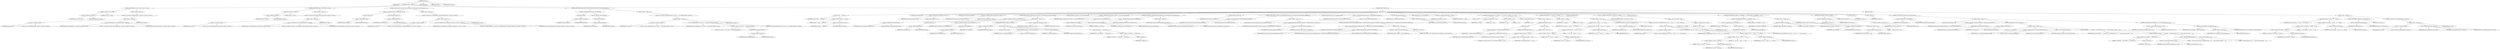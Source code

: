 digraph "execute" {  
"45" [label = <(METHOD,execute)<SUB>82</SUB>> ]
"4" [label = <(PARAM,this)<SUB>82</SUB>> ]
"46" [label = <(BLOCK,&lt;empty&gt;,&lt;empty&gt;)<SUB>82</SUB>> ]
"47" [label = <(CONTROL_STRUCTURE,if (source == null),if (source == null))<SUB>83</SUB>> ]
"48" [label = <(&lt;operator&gt;.equals,source == null)<SUB>83</SUB>> ]
"49" [label = <(&lt;operator&gt;.fieldAccess,this.source)<SUB>83</SUB>> ]
"50" [label = <(IDENTIFIER,this,source == null)<SUB>83</SUB>> ]
"51" [label = <(FIELD_IDENTIFIER,source,source)<SUB>83</SUB>> ]
"52" [label = <(LITERAL,null,source == null)<SUB>83</SUB>> ]
"53" [label = <(BLOCK,&lt;empty&gt;,&lt;empty&gt;)<SUB>83</SUB>> ]
"54" [label = <(&lt;operator&gt;.throw,throw new BuildException(&quot;src attribute is required&quot;, location);)<SUB>84</SUB>> ]
"55" [label = <(BLOCK,&lt;empty&gt;,&lt;empty&gt;)<SUB>84</SUB>> ]
"56" [label = <(&lt;operator&gt;.assignment,&lt;empty&gt;)> ]
"57" [label = <(IDENTIFIER,$obj0,&lt;empty&gt;)> ]
"58" [label = <(&lt;operator&gt;.alloc,new BuildException(&quot;src attribute is required&quot;, location))<SUB>84</SUB>> ]
"59" [label = <(&lt;init&gt;,new BuildException(&quot;src attribute is required&quot;, location))<SUB>84</SUB>> ]
"60" [label = <(IDENTIFIER,$obj0,new BuildException(&quot;src attribute is required&quot;, location))> ]
"61" [label = <(LITERAL,&quot;src attribute is required&quot;,new BuildException(&quot;src attribute is required&quot;, location))<SUB>84</SUB>> ]
"62" [label = <(IDENTIFIER,location,new BuildException(&quot;src attribute is required&quot;, location))<SUB>84</SUB>> ]
"63" [label = <(IDENTIFIER,$obj0,&lt;empty&gt;)> ]
"64" [label = <(CONTROL_STRUCTURE,if (dest == null),if (dest == null))<SUB>87</SUB>> ]
"65" [label = <(&lt;operator&gt;.equals,dest == null)<SUB>87</SUB>> ]
"66" [label = <(&lt;operator&gt;.fieldAccess,this.dest)<SUB>87</SUB>> ]
"67" [label = <(IDENTIFIER,this,dest == null)<SUB>87</SUB>> ]
"68" [label = <(FIELD_IDENTIFIER,dest,dest)<SUB>87</SUB>> ]
"69" [label = <(LITERAL,null,dest == null)<SUB>87</SUB>> ]
"70" [label = <(BLOCK,&lt;empty&gt;,&lt;empty&gt;)<SUB>87</SUB>> ]
"71" [label = <(&lt;operator&gt;.throw,throw new BuildException(&quot;dest attribute is required&quot;, location);)<SUB>88</SUB>> ]
"72" [label = <(BLOCK,&lt;empty&gt;,&lt;empty&gt;)<SUB>88</SUB>> ]
"73" [label = <(&lt;operator&gt;.assignment,&lt;empty&gt;)> ]
"74" [label = <(IDENTIFIER,$obj1,&lt;empty&gt;)> ]
"75" [label = <(&lt;operator&gt;.alloc,new BuildException(&quot;dest attribute is required&quot;, location))<SUB>88</SUB>> ]
"76" [label = <(&lt;init&gt;,new BuildException(&quot;dest attribute is required&quot;, location))<SUB>88</SUB>> ]
"77" [label = <(IDENTIFIER,$obj1,new BuildException(&quot;dest attribute is required&quot;, location))> ]
"78" [label = <(LITERAL,&quot;dest attribute is required&quot;,new BuildException(&quot;dest attribute is required&quot;, location))<SUB>88</SUB>> ]
"79" [label = <(IDENTIFIER,location,new BuildException(&quot;dest attribute is required&quot;, location))<SUB>88</SUB>> ]
"80" [label = <(IDENTIFIER,$obj1,&lt;empty&gt;)> ]
"81" [label = <(CONTROL_STRUCTURE,if (dest.exists() &amp;&amp; dest.isDirectory()),if (dest.exists() &amp;&amp; dest.isDirectory()))<SUB>91</SUB>> ]
"82" [label = <(&lt;operator&gt;.logicalAnd,dest.exists() &amp;&amp; dest.isDirectory())<SUB>91</SUB>> ]
"83" [label = <(exists,dest.exists())<SUB>91</SUB>> ]
"84" [label = <(&lt;operator&gt;.fieldAccess,this.dest)<SUB>91</SUB>> ]
"85" [label = <(IDENTIFIER,this,dest.exists())<SUB>91</SUB>> ]
"86" [label = <(FIELD_IDENTIFIER,dest,dest)<SUB>91</SUB>> ]
"87" [label = <(isDirectory,dest.isDirectory())<SUB>91</SUB>> ]
"88" [label = <(&lt;operator&gt;.fieldAccess,this.dest)<SUB>91</SUB>> ]
"89" [label = <(IDENTIFIER,this,dest.isDirectory())<SUB>91</SUB>> ]
"90" [label = <(FIELD_IDENTIFIER,dest,dest)<SUB>91</SUB>> ]
"91" [label = <(BLOCK,&lt;empty&gt;,&lt;empty&gt;)<SUB>91</SUB>> ]
"92" [label = <(&lt;operator&gt;.throw,throw new BuildException(&quot;The specified destination is a directory&quot;, location);)<SUB>92</SUB>> ]
"93" [label = <(BLOCK,&lt;empty&gt;,&lt;empty&gt;)<SUB>92</SUB>> ]
"94" [label = <(&lt;operator&gt;.assignment,&lt;empty&gt;)> ]
"95" [label = <(IDENTIFIER,$obj2,&lt;empty&gt;)> ]
"96" [label = <(&lt;operator&gt;.alloc,new BuildException(&quot;The specified destination is a directory&quot;, location))<SUB>92</SUB>> ]
"97" [label = <(&lt;init&gt;,new BuildException(&quot;The specified destination is a directory&quot;, location))<SUB>92</SUB>> ]
"98" [label = <(IDENTIFIER,$obj2,new BuildException(&quot;The specified destination is a directory&quot;, location))> ]
"99" [label = <(LITERAL,&quot;The specified destination is a directory&quot;,new BuildException(&quot;The specified destination is a directory&quot;, location))<SUB>92</SUB>> ]
"100" [label = <(IDENTIFIER,location,new BuildException(&quot;The specified destination is a directory&quot;, location))<SUB>93</SUB>> ]
"101" [label = <(IDENTIFIER,$obj2,&lt;empty&gt;)> ]
"102" [label = <(CONTROL_STRUCTURE,if (dest.exists() &amp;&amp; !dest.canWrite()),if (dest.exists() &amp;&amp; !dest.canWrite()))<SUB>96</SUB>> ]
"103" [label = <(&lt;operator&gt;.logicalAnd,dest.exists() &amp;&amp; !dest.canWrite())<SUB>96</SUB>> ]
"104" [label = <(exists,dest.exists())<SUB>96</SUB>> ]
"105" [label = <(&lt;operator&gt;.fieldAccess,this.dest)<SUB>96</SUB>> ]
"106" [label = <(IDENTIFIER,this,dest.exists())<SUB>96</SUB>> ]
"107" [label = <(FIELD_IDENTIFIER,dest,dest)<SUB>96</SUB>> ]
"108" [label = <(&lt;operator&gt;.logicalNot,!dest.canWrite())<SUB>96</SUB>> ]
"109" [label = <(canWrite,dest.canWrite())<SUB>96</SUB>> ]
"110" [label = <(&lt;operator&gt;.fieldAccess,this.dest)<SUB>96</SUB>> ]
"111" [label = <(IDENTIFIER,this,dest.canWrite())<SUB>96</SUB>> ]
"112" [label = <(FIELD_IDENTIFIER,dest,dest)<SUB>96</SUB>> ]
"113" [label = <(BLOCK,&lt;empty&gt;,&lt;empty&gt;)<SUB>96</SUB>> ]
"114" [label = <(&lt;operator&gt;.throw,throw new BuildException(&quot;Can't write to &quot; + dest.getAbsolutePath(), location);)<SUB>97</SUB>> ]
"115" [label = <(BLOCK,&lt;empty&gt;,&lt;empty&gt;)<SUB>97</SUB>> ]
"116" [label = <(&lt;operator&gt;.assignment,&lt;empty&gt;)> ]
"117" [label = <(IDENTIFIER,$obj3,&lt;empty&gt;)> ]
"118" [label = <(&lt;operator&gt;.alloc,new BuildException(&quot;Can't write to &quot; + dest.getAbsolutePath(), location))<SUB>97</SUB>> ]
"119" [label = <(&lt;init&gt;,new BuildException(&quot;Can't write to &quot; + dest.getAbsolutePath(), location))<SUB>97</SUB>> ]
"120" [label = <(IDENTIFIER,$obj3,new BuildException(&quot;Can't write to &quot; + dest.getAbsolutePath(), location))> ]
"121" [label = <(&lt;operator&gt;.addition,&quot;Can't write to &quot; + dest.getAbsolutePath())<SUB>97</SUB>> ]
"122" [label = <(LITERAL,&quot;Can't write to &quot;,&quot;Can't write to &quot; + dest.getAbsolutePath())<SUB>97</SUB>> ]
"123" [label = <(getAbsolutePath,dest.getAbsolutePath())<SUB>97</SUB>> ]
"124" [label = <(&lt;operator&gt;.fieldAccess,this.dest)<SUB>97</SUB>> ]
"125" [label = <(IDENTIFIER,this,dest.getAbsolutePath())<SUB>97</SUB>> ]
"126" [label = <(FIELD_IDENTIFIER,dest,dest)<SUB>97</SUB>> ]
"127" [label = <(IDENTIFIER,location,new BuildException(&quot;Can't write to &quot; + dest.getAbsolutePath(), location))<SUB>98</SUB>> ]
"128" [label = <(IDENTIFIER,$obj3,&lt;empty&gt;)> ]
"129" [label = <(CONTROL_STRUCTURE,try,try)<SUB>101</SUB>> ]
"130" [label = <(BLOCK,try,try)<SUB>101</SUB>> ]
"131" [label = <(log,log(&quot;Getting: &quot; + source))<SUB>103</SUB>> ]
"3" [label = <(IDENTIFIER,this,log(&quot;Getting: &quot; + source))<SUB>103</SUB>> ]
"132" [label = <(&lt;operator&gt;.addition,&quot;Getting: &quot; + source)<SUB>103</SUB>> ]
"133" [label = <(LITERAL,&quot;Getting: &quot;,&quot;Getting: &quot; + source)<SUB>103</SUB>> ]
"134" [label = <(&lt;operator&gt;.fieldAccess,this.source)<SUB>103</SUB>> ]
"135" [label = <(IDENTIFIER,this,&quot;Getting: &quot; + source)<SUB>103</SUB>> ]
"136" [label = <(FIELD_IDENTIFIER,source,source)<SUB>103</SUB>> ]
"137" [label = <(LOCAL,long timestamp: long)> ]
"138" [label = <(&lt;operator&gt;.assignment,long timestamp = 0)<SUB>106</SUB>> ]
"139" [label = <(IDENTIFIER,timestamp,long timestamp = 0)<SUB>106</SUB>> ]
"140" [label = <(LITERAL,0,long timestamp = 0)<SUB>106</SUB>> ]
"141" [label = <(LOCAL,boolean hasTimestamp: boolean)> ]
"142" [label = <(&lt;operator&gt;.assignment,boolean hasTimestamp = false)<SUB>108</SUB>> ]
"143" [label = <(IDENTIFIER,hasTimestamp,boolean hasTimestamp = false)<SUB>108</SUB>> ]
"144" [label = <(LITERAL,false,boolean hasTimestamp = false)<SUB>108</SUB>> ]
"145" [label = <(CONTROL_STRUCTURE,if (useTimestamp &amp;&amp; dest.exists()),if (useTimestamp &amp;&amp; dest.exists()))<SUB>109</SUB>> ]
"146" [label = <(&lt;operator&gt;.logicalAnd,useTimestamp &amp;&amp; dest.exists())<SUB>109</SUB>> ]
"147" [label = <(&lt;operator&gt;.fieldAccess,this.useTimestamp)<SUB>109</SUB>> ]
"148" [label = <(IDENTIFIER,this,useTimestamp &amp;&amp; dest.exists())<SUB>109</SUB>> ]
"149" [label = <(FIELD_IDENTIFIER,useTimestamp,useTimestamp)<SUB>109</SUB>> ]
"150" [label = <(exists,dest.exists())<SUB>109</SUB>> ]
"151" [label = <(&lt;operator&gt;.fieldAccess,this.dest)<SUB>109</SUB>> ]
"152" [label = <(IDENTIFIER,this,dest.exists())<SUB>109</SUB>> ]
"153" [label = <(FIELD_IDENTIFIER,dest,dest)<SUB>109</SUB>> ]
"154" [label = <(BLOCK,&lt;empty&gt;,&lt;empty&gt;)<SUB>109</SUB>> ]
"155" [label = <(&lt;operator&gt;.assignment,timestamp = dest.lastModified())<SUB>110</SUB>> ]
"156" [label = <(IDENTIFIER,timestamp,timestamp = dest.lastModified())<SUB>110</SUB>> ]
"157" [label = <(lastModified,dest.lastModified())<SUB>110</SUB>> ]
"158" [label = <(&lt;operator&gt;.fieldAccess,this.dest)<SUB>110</SUB>> ]
"159" [label = <(IDENTIFIER,this,dest.lastModified())<SUB>110</SUB>> ]
"160" [label = <(FIELD_IDENTIFIER,dest,dest)<SUB>110</SUB>> ]
"161" [label = <(CONTROL_STRUCTURE,if (verbose),if (verbose))<SUB>111</SUB>> ]
"162" [label = <(&lt;operator&gt;.fieldAccess,this.verbose)<SUB>111</SUB>> ]
"163" [label = <(IDENTIFIER,this,if (verbose))<SUB>111</SUB>> ]
"164" [label = <(FIELD_IDENTIFIER,verbose,verbose)<SUB>111</SUB>> ]
"165" [label = <(BLOCK,&lt;empty&gt;,&lt;empty&gt;)<SUB>111</SUB>> ]
"6" [label = <(LOCAL,Date t: java.util.Date)> ]
"166" [label = <(&lt;operator&gt;.assignment,Date t = new Date(timestamp))<SUB>112</SUB>> ]
"167" [label = <(IDENTIFIER,t,Date t = new Date(timestamp))<SUB>112</SUB>> ]
"168" [label = <(&lt;operator&gt;.alloc,new Date(timestamp))<SUB>112</SUB>> ]
"169" [label = <(&lt;init&gt;,new Date(timestamp))<SUB>112</SUB>> ]
"5" [label = <(IDENTIFIER,t,new Date(timestamp))<SUB>112</SUB>> ]
"170" [label = <(IDENTIFIER,timestamp,new Date(timestamp))<SUB>112</SUB>> ]
"171" [label = <(log,log(&quot;local file date : &quot; + t.toString()))<SUB>113</SUB>> ]
"7" [label = <(IDENTIFIER,this,log(&quot;local file date : &quot; + t.toString()))<SUB>113</SUB>> ]
"172" [label = <(&lt;operator&gt;.addition,&quot;local file date : &quot; + t.toString())<SUB>113</SUB>> ]
"173" [label = <(LITERAL,&quot;local file date : &quot;,&quot;local file date : &quot; + t.toString())<SUB>113</SUB>> ]
"174" [label = <(toString,t.toString())<SUB>113</SUB>> ]
"175" [label = <(IDENTIFIER,t,t.toString())<SUB>113</SUB>> ]
"176" [label = <(&lt;operator&gt;.assignment,hasTimestamp = true)<SUB>116</SUB>> ]
"177" [label = <(IDENTIFIER,hasTimestamp,hasTimestamp = true)<SUB>116</SUB>> ]
"178" [label = <(LITERAL,true,hasTimestamp = true)<SUB>116</SUB>> ]
"179" [label = <(LOCAL,URLConnection connection: java.net.URLConnection)> ]
"180" [label = <(&lt;operator&gt;.assignment,URLConnection connection = source.openConnection())<SUB>120</SUB>> ]
"181" [label = <(IDENTIFIER,connection,URLConnection connection = source.openConnection())<SUB>120</SUB>> ]
"182" [label = <(openConnection,source.openConnection())<SUB>120</SUB>> ]
"183" [label = <(&lt;operator&gt;.fieldAccess,this.source)<SUB>120</SUB>> ]
"184" [label = <(IDENTIFIER,this,source.openConnection())<SUB>120</SUB>> ]
"185" [label = <(FIELD_IDENTIFIER,source,source)<SUB>120</SUB>> ]
"186" [label = <(CONTROL_STRUCTURE,if (useTimestamp &amp;&amp; hasTimestamp),if (useTimestamp &amp;&amp; hasTimestamp))<SUB>123</SUB>> ]
"187" [label = <(&lt;operator&gt;.logicalAnd,useTimestamp &amp;&amp; hasTimestamp)<SUB>123</SUB>> ]
"188" [label = <(&lt;operator&gt;.fieldAccess,this.useTimestamp)<SUB>123</SUB>> ]
"189" [label = <(IDENTIFIER,this,useTimestamp &amp;&amp; hasTimestamp)<SUB>123</SUB>> ]
"190" [label = <(FIELD_IDENTIFIER,useTimestamp,useTimestamp)<SUB>123</SUB>> ]
"191" [label = <(IDENTIFIER,hasTimestamp,useTimestamp &amp;&amp; hasTimestamp)<SUB>123</SUB>> ]
"192" [label = <(BLOCK,&lt;empty&gt;,&lt;empty&gt;)<SUB>123</SUB>> ]
"193" [label = <(setIfModifiedSince,connection.setIfModifiedSince(timestamp))<SUB>124</SUB>> ]
"194" [label = <(IDENTIFIER,connection,connection.setIfModifiedSince(timestamp))<SUB>124</SUB>> ]
"195" [label = <(IDENTIFIER,timestamp,connection.setIfModifiedSince(timestamp))<SUB>124</SUB>> ]
"196" [label = <(connect,connection.connect())<SUB>128</SUB>> ]
"197" [label = <(IDENTIFIER,connection,connection.connect())<SUB>128</SUB>> ]
"198" [label = <(CONTROL_STRUCTURE,if (connection instanceof HttpURLConnection),if (connection instanceof HttpURLConnection))<SUB>130</SUB>> ]
"199" [label = <(&lt;operator&gt;.instanceOf,connection instanceof HttpURLConnection)<SUB>130</SUB>> ]
"200" [label = <(IDENTIFIER,connection,connection instanceof HttpURLConnection)<SUB>130</SUB>> ]
"201" [label = <(TYPE_REF,HttpURLConnection,HttpURLConnection)<SUB>130</SUB>> ]
"202" [label = <(BLOCK,&lt;empty&gt;,&lt;empty&gt;)<SUB>130</SUB>> ]
"203" [label = <(LOCAL,HttpURLConnection httpConnection: java.net.HttpURLConnection)> ]
"204" [label = <(&lt;operator&gt;.assignment,HttpURLConnection httpConnection = (HttpURLConnection) connection)<SUB>131</SUB>> ]
"205" [label = <(IDENTIFIER,httpConnection,HttpURLConnection httpConnection = (HttpURLConnection) connection)<SUB>131</SUB>> ]
"206" [label = <(&lt;operator&gt;.cast,(HttpURLConnection) connection)<SUB>131</SUB>> ]
"207" [label = <(TYPE_REF,HttpURLConnection,HttpURLConnection)<SUB>131</SUB>> ]
"208" [label = <(IDENTIFIER,connection,(HttpURLConnection) connection)<SUB>131</SUB>> ]
"209" [label = <(CONTROL_STRUCTURE,if (httpConnection.getResponseCode() == HttpURLConnection.HTTP_NOT_MODIFIED),if (httpConnection.getResponseCode() == HttpURLConnection.HTTP_NOT_MODIFIED))<SUB>132</SUB>> ]
"210" [label = <(&lt;operator&gt;.equals,httpConnection.getResponseCode() == HttpURLConnection.HTTP_NOT_MODIFIED)<SUB>132</SUB>> ]
"211" [label = <(getResponseCode,httpConnection.getResponseCode())<SUB>132</SUB>> ]
"212" [label = <(IDENTIFIER,httpConnection,httpConnection.getResponseCode())<SUB>132</SUB>> ]
"213" [label = <(&lt;operator&gt;.fieldAccess,HttpURLConnection.HTTP_NOT_MODIFIED)<SUB>132</SUB>> ]
"214" [label = <(IDENTIFIER,HttpURLConnection,httpConnection.getResponseCode() == HttpURLConnection.HTTP_NOT_MODIFIED)<SUB>132</SUB>> ]
"215" [label = <(FIELD_IDENTIFIER,HTTP_NOT_MODIFIED,HTTP_NOT_MODIFIED)<SUB>132</SUB>> ]
"216" [label = <(BLOCK,&lt;empty&gt;,&lt;empty&gt;)<SUB>132</SUB>> ]
"217" [label = <(log,log(&quot;Not modified - so not downloaded&quot;))<SUB>136</SUB>> ]
"8" [label = <(IDENTIFIER,this,log(&quot;Not modified - so not downloaded&quot;))<SUB>136</SUB>> ]
"218" [label = <(LITERAL,&quot;Not modified - so not downloaded&quot;,log(&quot;Not modified - so not downloaded&quot;))<SUB>136</SUB>> ]
"219" [label = <(RETURN,return;,return;)<SUB>137</SUB>> ]
"10" [label = <(LOCAL,FileOutputStream fos: java.io.FileOutputStream)> ]
"220" [label = <(&lt;operator&gt;.assignment,FileOutputStream fos = new FileOutputStream(dest))<SUB>145</SUB>> ]
"221" [label = <(IDENTIFIER,fos,FileOutputStream fos = new FileOutputStream(dest))<SUB>145</SUB>> ]
"222" [label = <(&lt;operator&gt;.alloc,new FileOutputStream(dest))<SUB>145</SUB>> ]
"223" [label = <(&lt;init&gt;,new FileOutputStream(dest))<SUB>145</SUB>> ]
"9" [label = <(IDENTIFIER,fos,new FileOutputStream(dest))<SUB>145</SUB>> ]
"224" [label = <(&lt;operator&gt;.fieldAccess,this.dest)<SUB>145</SUB>> ]
"225" [label = <(IDENTIFIER,this,new FileOutputStream(dest))<SUB>145</SUB>> ]
"226" [label = <(FIELD_IDENTIFIER,dest,dest)<SUB>145</SUB>> ]
"227" [label = <(LOCAL,InputStream is: java.io.InputStream)> ]
"228" [label = <(&lt;operator&gt;.assignment,InputStream is = null)<SUB>147</SUB>> ]
"229" [label = <(IDENTIFIER,is,InputStream is = null)<SUB>147</SUB>> ]
"230" [label = <(LITERAL,null,InputStream is = null)<SUB>147</SUB>> ]
"231" [label = <(CONTROL_STRUCTURE,for (int i = 0; Some(i &lt; 3); i++),for (int i = 0; Some(i &lt; 3); i++))<SUB>148</SUB>> ]
"232" [label = <(LOCAL,int i: int)> ]
"233" [label = <(&lt;operator&gt;.assignment,int i = 0)<SUB>148</SUB>> ]
"234" [label = <(IDENTIFIER,i,int i = 0)<SUB>148</SUB>> ]
"235" [label = <(LITERAL,0,int i = 0)<SUB>148</SUB>> ]
"236" [label = <(&lt;operator&gt;.lessThan,i &lt; 3)<SUB>148</SUB>> ]
"237" [label = <(IDENTIFIER,i,i &lt; 3)<SUB>148</SUB>> ]
"238" [label = <(LITERAL,3,i &lt; 3)<SUB>148</SUB>> ]
"239" [label = <(&lt;operator&gt;.postIncrement,i++)<SUB>148</SUB>> ]
"240" [label = <(IDENTIFIER,i,i++)<SUB>148</SUB>> ]
"241" [label = <(BLOCK,&lt;empty&gt;,&lt;empty&gt;)<SUB>148</SUB>> ]
"242" [label = <(CONTROL_STRUCTURE,try,try)<SUB>149</SUB>> ]
"243" [label = <(BLOCK,try,try)<SUB>149</SUB>> ]
"244" [label = <(&lt;operator&gt;.assignment,is = connection.getInputStream())<SUB>150</SUB>> ]
"245" [label = <(IDENTIFIER,is,is = connection.getInputStream())<SUB>150</SUB>> ]
"246" [label = <(getInputStream,connection.getInputStream())<SUB>150</SUB>> ]
"247" [label = <(IDENTIFIER,connection,connection.getInputStream())<SUB>150</SUB>> ]
"248" [label = <(CONTROL_STRUCTURE,break;,break;)<SUB>151</SUB>> ]
"249" [label = <(BLOCK,catch,catch)> ]
"250" [label = <(BLOCK,&lt;empty&gt;,&lt;empty&gt;)<SUB>152</SUB>> ]
"251" [label = <(log,log(&quot;Error opening connection &quot; + ex))<SUB>153</SUB>> ]
"11" [label = <(IDENTIFIER,this,log(&quot;Error opening connection &quot; + ex))<SUB>153</SUB>> ]
"252" [label = <(&lt;operator&gt;.addition,&quot;Error opening connection &quot; + ex)<SUB>153</SUB>> ]
"253" [label = <(LITERAL,&quot;Error opening connection &quot;,&quot;Error opening connection &quot; + ex)<SUB>153</SUB>> ]
"254" [label = <(IDENTIFIER,ex,&quot;Error opening connection &quot; + ex)<SUB>153</SUB>> ]
"255" [label = <(CONTROL_STRUCTURE,if (is == null),if (is == null))<SUB>156</SUB>> ]
"256" [label = <(&lt;operator&gt;.equals,is == null)<SUB>156</SUB>> ]
"257" [label = <(IDENTIFIER,is,is == null)<SUB>156</SUB>> ]
"258" [label = <(LITERAL,null,is == null)<SUB>156</SUB>> ]
"259" [label = <(BLOCK,&lt;empty&gt;,&lt;empty&gt;)<SUB>156</SUB>> ]
"260" [label = <(log,log(&quot;Can't get &quot; + source + &quot; to &quot; + dest))<SUB>157</SUB>> ]
"12" [label = <(IDENTIFIER,this,log(&quot;Can't get &quot; + source + &quot; to &quot; + dest))<SUB>157</SUB>> ]
"261" [label = <(&lt;operator&gt;.addition,&quot;Can't get &quot; + source + &quot; to &quot; + dest)<SUB>157</SUB>> ]
"262" [label = <(&lt;operator&gt;.addition,&quot;Can't get &quot; + source + &quot; to &quot;)<SUB>157</SUB>> ]
"263" [label = <(&lt;operator&gt;.addition,&quot;Can't get &quot; + source)<SUB>157</SUB>> ]
"264" [label = <(LITERAL,&quot;Can't get &quot;,&quot;Can't get &quot; + source)<SUB>157</SUB>> ]
"265" [label = <(&lt;operator&gt;.fieldAccess,this.source)<SUB>157</SUB>> ]
"266" [label = <(IDENTIFIER,this,&quot;Can't get &quot; + source)<SUB>157</SUB>> ]
"267" [label = <(FIELD_IDENTIFIER,source,source)<SUB>157</SUB>> ]
"268" [label = <(LITERAL,&quot; to &quot;,&quot;Can't get &quot; + source + &quot; to &quot;)<SUB>157</SUB>> ]
"269" [label = <(&lt;operator&gt;.fieldAccess,this.dest)<SUB>157</SUB>> ]
"270" [label = <(IDENTIFIER,this,&quot;Can't get &quot; + source + &quot; to &quot; + dest)<SUB>157</SUB>> ]
"271" [label = <(FIELD_IDENTIFIER,dest,dest)<SUB>157</SUB>> ]
"272" [label = <(CONTROL_STRUCTURE,if (ignoreErrors),if (ignoreErrors))<SUB>158</SUB>> ]
"273" [label = <(&lt;operator&gt;.fieldAccess,this.ignoreErrors)<SUB>158</SUB>> ]
"274" [label = <(IDENTIFIER,this,if (ignoreErrors))<SUB>158</SUB>> ]
"275" [label = <(FIELD_IDENTIFIER,ignoreErrors,ignoreErrors)<SUB>158</SUB>> ]
"276" [label = <(RETURN,return;,return;)<SUB>159</SUB>> ]
"277" [label = <(&lt;operator&gt;.throw,throw new BuildException(&quot;Can't get &quot; + source + &quot; to &quot; + dest, location);)<SUB>160</SUB>> ]
"278" [label = <(BLOCK,&lt;empty&gt;,&lt;empty&gt;)<SUB>160</SUB>> ]
"279" [label = <(&lt;operator&gt;.assignment,&lt;empty&gt;)> ]
"280" [label = <(IDENTIFIER,$obj6,&lt;empty&gt;)> ]
"281" [label = <(&lt;operator&gt;.alloc,new BuildException(&quot;Can't get &quot; + source + &quot; to &quot; + dest, location))<SUB>160</SUB>> ]
"282" [label = <(&lt;init&gt;,new BuildException(&quot;Can't get &quot; + source + &quot; to &quot; + dest, location))<SUB>160</SUB>> ]
"283" [label = <(IDENTIFIER,$obj6,new BuildException(&quot;Can't get &quot; + source + &quot; to &quot; + dest, location))> ]
"284" [label = <(&lt;operator&gt;.addition,&quot;Can't get &quot; + source + &quot; to &quot; + dest)<SUB>160</SUB>> ]
"285" [label = <(&lt;operator&gt;.addition,&quot;Can't get &quot; + source + &quot; to &quot;)<SUB>160</SUB>> ]
"286" [label = <(&lt;operator&gt;.addition,&quot;Can't get &quot; + source)<SUB>160</SUB>> ]
"287" [label = <(LITERAL,&quot;Can't get &quot;,&quot;Can't get &quot; + source)<SUB>160</SUB>> ]
"288" [label = <(&lt;operator&gt;.fieldAccess,this.source)<SUB>160</SUB>> ]
"289" [label = <(IDENTIFIER,this,&quot;Can't get &quot; + source)<SUB>160</SUB>> ]
"290" [label = <(FIELD_IDENTIFIER,source,source)<SUB>160</SUB>> ]
"291" [label = <(LITERAL,&quot; to &quot;,&quot;Can't get &quot; + source + &quot; to &quot;)<SUB>160</SUB>> ]
"292" [label = <(&lt;operator&gt;.fieldAccess,this.dest)<SUB>160</SUB>> ]
"293" [label = <(IDENTIFIER,this,&quot;Can't get &quot; + source + &quot; to &quot; + dest)<SUB>160</SUB>> ]
"294" [label = <(FIELD_IDENTIFIER,dest,dest)<SUB>160</SUB>> ]
"295" [label = <(IDENTIFIER,location,new BuildException(&quot;Can't get &quot; + source + &quot; to &quot; + dest, location))<SUB>161</SUB>> ]
"296" [label = <(IDENTIFIER,$obj6,&lt;empty&gt;)> ]
"297" [label = <(LOCAL,byte[] buffer: byte[])> ]
"298" [label = <(&lt;operator&gt;.assignment,byte[] buffer = new byte[100 * 1024])<SUB>164</SUB>> ]
"299" [label = <(IDENTIFIER,buffer,byte[] buffer = new byte[100 * 1024])<SUB>164</SUB>> ]
"300" [label = <(&lt;operator&gt;.alloc,new byte[100 * 1024])> ]
"301" [label = <(&lt;operator&gt;.multiplication,100 * 1024)<SUB>164</SUB>> ]
"302" [label = <(LITERAL,100,100 * 1024)<SUB>164</SUB>> ]
"303" [label = <(LITERAL,1024,100 * 1024)<SUB>164</SUB>> ]
"304" [label = <(LOCAL,int length: int)> ]
"305" [label = <(CONTROL_STRUCTURE,while ((length = is.read(buffer)) &gt;= 0),while ((length = is.read(buffer)) &gt;= 0))<SUB>167</SUB>> ]
"306" [label = <(&lt;operator&gt;.greaterEqualsThan,(length = is.read(buffer)) &gt;= 0)<SUB>167</SUB>> ]
"307" [label = <(&lt;operator&gt;.assignment,length = is.read(buffer))<SUB>167</SUB>> ]
"308" [label = <(IDENTIFIER,length,length = is.read(buffer))<SUB>167</SUB>> ]
"309" [label = <(read,is.read(buffer))<SUB>167</SUB>> ]
"310" [label = <(IDENTIFIER,is,is.read(buffer))<SUB>167</SUB>> ]
"311" [label = <(IDENTIFIER,buffer,is.read(buffer))<SUB>167</SUB>> ]
"312" [label = <(LITERAL,0,(length = is.read(buffer)) &gt;= 0)<SUB>167</SUB>> ]
"313" [label = <(BLOCK,&lt;empty&gt;,&lt;empty&gt;)<SUB>167</SUB>> ]
"314" [label = <(write,fos.write(buffer, 0, length))<SUB>168</SUB>> ]
"315" [label = <(IDENTIFIER,fos,fos.write(buffer, 0, length))<SUB>168</SUB>> ]
"316" [label = <(IDENTIFIER,buffer,fos.write(buffer, 0, length))<SUB>168</SUB>> ]
"317" [label = <(LITERAL,0,fos.write(buffer, 0, length))<SUB>168</SUB>> ]
"318" [label = <(IDENTIFIER,length,fos.write(buffer, 0, length))<SUB>168</SUB>> ]
"319" [label = <(CONTROL_STRUCTURE,if (verbose),if (verbose))<SUB>169</SUB>> ]
"320" [label = <(&lt;operator&gt;.fieldAccess,this.verbose)<SUB>169</SUB>> ]
"321" [label = <(IDENTIFIER,this,if (verbose))<SUB>169</SUB>> ]
"322" [label = <(FIELD_IDENTIFIER,verbose,verbose)<SUB>169</SUB>> ]
"323" [label = <(print,System.out.print(&quot;.&quot;))<SUB>169</SUB>> ]
"324" [label = <(&lt;operator&gt;.fieldAccess,System.out)<SUB>169</SUB>> ]
"325" [label = <(IDENTIFIER,System,System.out.print(&quot;.&quot;))<SUB>169</SUB>> ]
"326" [label = <(FIELD_IDENTIFIER,out,out)<SUB>169</SUB>> ]
"327" [label = <(LITERAL,&quot;.&quot;,System.out.print(&quot;.&quot;))<SUB>169</SUB>> ]
"328" [label = <(CONTROL_STRUCTURE,if (verbose),if (verbose))<SUB>171</SUB>> ]
"329" [label = <(&lt;operator&gt;.fieldAccess,this.verbose)<SUB>171</SUB>> ]
"330" [label = <(IDENTIFIER,this,if (verbose))<SUB>171</SUB>> ]
"331" [label = <(FIELD_IDENTIFIER,verbose,verbose)<SUB>171</SUB>> ]
"332" [label = <(println,System.out.println())<SUB>171</SUB>> ]
"333" [label = <(&lt;operator&gt;.fieldAccess,System.out)<SUB>171</SUB>> ]
"334" [label = <(IDENTIFIER,System,System.out.println())<SUB>171</SUB>> ]
"335" [label = <(FIELD_IDENTIFIER,out,out)<SUB>171</SUB>> ]
"336" [label = <(close,fos.close())<SUB>172</SUB>> ]
"337" [label = <(IDENTIFIER,fos,fos.close())<SUB>172</SUB>> ]
"338" [label = <(close,is.close())<SUB>173</SUB>> ]
"339" [label = <(IDENTIFIER,is,is.close())<SUB>173</SUB>> ]
"340" [label = <(CONTROL_STRUCTURE,if (useTimestamp),if (useTimestamp))<SUB>177</SUB>> ]
"341" [label = <(&lt;operator&gt;.fieldAccess,this.useTimestamp)<SUB>177</SUB>> ]
"342" [label = <(IDENTIFIER,this,if (useTimestamp))<SUB>177</SUB>> ]
"343" [label = <(FIELD_IDENTIFIER,useTimestamp,useTimestamp)<SUB>177</SUB>> ]
"344" [label = <(BLOCK,&lt;empty&gt;,&lt;empty&gt;)<SUB>177</SUB>> ]
"345" [label = <(LOCAL,long remoteTimestamp: long)> ]
"346" [label = <(&lt;operator&gt;.assignment,long remoteTimestamp = connection.getLastModified())<SUB>178</SUB>> ]
"347" [label = <(IDENTIFIER,remoteTimestamp,long remoteTimestamp = connection.getLastModified())<SUB>178</SUB>> ]
"348" [label = <(getLastModified,connection.getLastModified())<SUB>178</SUB>> ]
"349" [label = <(IDENTIFIER,connection,connection.getLastModified())<SUB>178</SUB>> ]
"350" [label = <(CONTROL_STRUCTURE,if (verbose),if (verbose))<SUB>179</SUB>> ]
"351" [label = <(&lt;operator&gt;.fieldAccess,this.verbose)<SUB>179</SUB>> ]
"352" [label = <(IDENTIFIER,this,if (verbose))<SUB>179</SUB>> ]
"353" [label = <(FIELD_IDENTIFIER,verbose,verbose)<SUB>179</SUB>> ]
"354" [label = <(BLOCK,&lt;empty&gt;,&lt;empty&gt;)<SUB>179</SUB>> ]
"14" [label = <(LOCAL,Date t: java.util.Date)> ]
"355" [label = <(&lt;operator&gt;.assignment,Date t = new Date(remoteTimestamp))<SUB>180</SUB>> ]
"356" [label = <(IDENTIFIER,t,Date t = new Date(remoteTimestamp))<SUB>180</SUB>> ]
"357" [label = <(&lt;operator&gt;.alloc,new Date(remoteTimestamp))<SUB>180</SUB>> ]
"358" [label = <(&lt;init&gt;,new Date(remoteTimestamp))<SUB>180</SUB>> ]
"13" [label = <(IDENTIFIER,t,new Date(remoteTimestamp))<SUB>180</SUB>> ]
"359" [label = <(IDENTIFIER,remoteTimestamp,new Date(remoteTimestamp))<SUB>180</SUB>> ]
"360" [label = <(log,log(&quot;last modified = &quot; + t.toString() + ((remoteTimestamp == 0) ? &quot; - using current time instead&quot; : &quot;&quot;)))<SUB>181</SUB>> ]
"15" [label = <(IDENTIFIER,this,log(&quot;last modified = &quot; + t.toString() + ((remoteTimestamp == 0) ? &quot; - using current time instead&quot; : &quot;&quot;)))<SUB>181</SUB>> ]
"361" [label = <(&lt;operator&gt;.addition,&quot;last modified = &quot; + t.toString() + ((remoteTimestamp == 0) ? &quot; - using current time instead&quot; : &quot;&quot;))<SUB>181</SUB>> ]
"362" [label = <(&lt;operator&gt;.addition,&quot;last modified = &quot; + t.toString())<SUB>181</SUB>> ]
"363" [label = <(LITERAL,&quot;last modified = &quot;,&quot;last modified = &quot; + t.toString())<SUB>181</SUB>> ]
"364" [label = <(toString,t.toString())<SUB>181</SUB>> ]
"365" [label = <(IDENTIFIER,t,t.toString())<SUB>181</SUB>> ]
"366" [label = <(&lt;operator&gt;.conditional,(remoteTimestamp == 0) ? &quot; - using current time instead&quot; : &quot;&quot;)<SUB>182</SUB>> ]
"367" [label = <(&lt;operator&gt;.equals,remoteTimestamp == 0)<SUB>182</SUB>> ]
"368" [label = <(IDENTIFIER,remoteTimestamp,remoteTimestamp == 0)<SUB>182</SUB>> ]
"369" [label = <(LITERAL,0,remoteTimestamp == 0)<SUB>182</SUB>> ]
"370" [label = <(LITERAL,&quot; - using current time instead&quot;,(remoteTimestamp == 0) ? &quot; - using current time instead&quot; : &quot;&quot;)<SUB>182</SUB>> ]
"371" [label = <(LITERAL,&quot;&quot;,(remoteTimestamp == 0) ? &quot; - using current time instead&quot; : &quot;&quot;)<SUB>182</SUB>> ]
"372" [label = <(CONTROL_STRUCTURE,if (remoteTimestamp != 0),if (remoteTimestamp != 0))<SUB>184</SUB>> ]
"373" [label = <(&lt;operator&gt;.notEquals,remoteTimestamp != 0)<SUB>184</SUB>> ]
"374" [label = <(IDENTIFIER,remoteTimestamp,remoteTimestamp != 0)<SUB>184</SUB>> ]
"375" [label = <(LITERAL,0,remoteTimestamp != 0)<SUB>184</SUB>> ]
"376" [label = <(touchFile,this.touchFile(dest, remoteTimestamp))<SUB>185</SUB>> ]
"16" [label = <(IDENTIFIER,this,this.touchFile(dest, remoteTimestamp))<SUB>185</SUB>> ]
"377" [label = <(&lt;operator&gt;.fieldAccess,this.dest)<SUB>185</SUB>> ]
"378" [label = <(IDENTIFIER,this,this.touchFile(dest, remoteTimestamp))<SUB>185</SUB>> ]
"379" [label = <(FIELD_IDENTIFIER,dest,dest)<SUB>185</SUB>> ]
"380" [label = <(IDENTIFIER,remoteTimestamp,this.touchFile(dest, remoteTimestamp))<SUB>185</SUB>> ]
"381" [label = <(BLOCK,catch,catch)> ]
"382" [label = <(BLOCK,&lt;empty&gt;,&lt;empty&gt;)<SUB>190</SUB>> ]
"383" [label = <(log,log(&quot;Error getting &quot; + source + &quot; to &quot; + dest))<SUB>191</SUB>> ]
"17" [label = <(IDENTIFIER,this,log(&quot;Error getting &quot; + source + &quot; to &quot; + dest))<SUB>191</SUB>> ]
"384" [label = <(&lt;operator&gt;.addition,&quot;Error getting &quot; + source + &quot; to &quot; + dest)<SUB>191</SUB>> ]
"385" [label = <(&lt;operator&gt;.addition,&quot;Error getting &quot; + source + &quot; to &quot;)<SUB>191</SUB>> ]
"386" [label = <(&lt;operator&gt;.addition,&quot;Error getting &quot; + source)<SUB>191</SUB>> ]
"387" [label = <(LITERAL,&quot;Error getting &quot;,&quot;Error getting &quot; + source)<SUB>191</SUB>> ]
"388" [label = <(&lt;operator&gt;.fieldAccess,this.source)<SUB>191</SUB>> ]
"389" [label = <(IDENTIFIER,this,&quot;Error getting &quot; + source)<SUB>191</SUB>> ]
"390" [label = <(FIELD_IDENTIFIER,source,source)<SUB>191</SUB>> ]
"391" [label = <(LITERAL,&quot; to &quot;,&quot;Error getting &quot; + source + &quot; to &quot;)<SUB>191</SUB>> ]
"392" [label = <(&lt;operator&gt;.fieldAccess,this.dest)<SUB>191</SUB>> ]
"393" [label = <(IDENTIFIER,this,&quot;Error getting &quot; + source + &quot; to &quot; + dest)<SUB>191</SUB>> ]
"394" [label = <(FIELD_IDENTIFIER,dest,dest)<SUB>191</SUB>> ]
"395" [label = <(CONTROL_STRUCTURE,if (ignoreErrors),if (ignoreErrors))<SUB>192</SUB>> ]
"396" [label = <(&lt;operator&gt;.fieldAccess,this.ignoreErrors)<SUB>192</SUB>> ]
"397" [label = <(IDENTIFIER,this,if (ignoreErrors))<SUB>192</SUB>> ]
"398" [label = <(FIELD_IDENTIFIER,ignoreErrors,ignoreErrors)<SUB>192</SUB>> ]
"399" [label = <(RETURN,return;,return;)<SUB>193</SUB>> ]
"400" [label = <(&lt;operator&gt;.throw,throw new BuildException(ioe, location);)<SUB>194</SUB>> ]
"401" [label = <(BLOCK,&lt;empty&gt;,&lt;empty&gt;)<SUB>194</SUB>> ]
"402" [label = <(&lt;operator&gt;.assignment,&lt;empty&gt;)> ]
"403" [label = <(IDENTIFIER,$obj8,&lt;empty&gt;)> ]
"404" [label = <(&lt;operator&gt;.alloc,new BuildException(ioe, location))<SUB>194</SUB>> ]
"405" [label = <(&lt;init&gt;,new BuildException(ioe, location))<SUB>194</SUB>> ]
"406" [label = <(IDENTIFIER,$obj8,new BuildException(ioe, location))> ]
"407" [label = <(IDENTIFIER,ioe,new BuildException(ioe, location))<SUB>194</SUB>> ]
"408" [label = <(IDENTIFIER,location,new BuildException(ioe, location))<SUB>194</SUB>> ]
"409" [label = <(IDENTIFIER,$obj8,&lt;empty&gt;)> ]
"410" [label = <(MODIFIER,PUBLIC)> ]
"411" [label = <(MODIFIER,VIRTUAL)> ]
"412" [label = <(METHOD_RETURN,void)<SUB>82</SUB>> ]
  "45" -> "4" 
  "45" -> "46" 
  "45" -> "410" 
  "45" -> "411" 
  "45" -> "412" 
  "46" -> "47" 
  "46" -> "64" 
  "46" -> "81" 
  "46" -> "102" 
  "46" -> "129" 
  "47" -> "48" 
  "47" -> "53" 
  "48" -> "49" 
  "48" -> "52" 
  "49" -> "50" 
  "49" -> "51" 
  "53" -> "54" 
  "54" -> "55" 
  "55" -> "56" 
  "55" -> "59" 
  "55" -> "63" 
  "56" -> "57" 
  "56" -> "58" 
  "59" -> "60" 
  "59" -> "61" 
  "59" -> "62" 
  "64" -> "65" 
  "64" -> "70" 
  "65" -> "66" 
  "65" -> "69" 
  "66" -> "67" 
  "66" -> "68" 
  "70" -> "71" 
  "71" -> "72" 
  "72" -> "73" 
  "72" -> "76" 
  "72" -> "80" 
  "73" -> "74" 
  "73" -> "75" 
  "76" -> "77" 
  "76" -> "78" 
  "76" -> "79" 
  "81" -> "82" 
  "81" -> "91" 
  "82" -> "83" 
  "82" -> "87" 
  "83" -> "84" 
  "84" -> "85" 
  "84" -> "86" 
  "87" -> "88" 
  "88" -> "89" 
  "88" -> "90" 
  "91" -> "92" 
  "92" -> "93" 
  "93" -> "94" 
  "93" -> "97" 
  "93" -> "101" 
  "94" -> "95" 
  "94" -> "96" 
  "97" -> "98" 
  "97" -> "99" 
  "97" -> "100" 
  "102" -> "103" 
  "102" -> "113" 
  "103" -> "104" 
  "103" -> "108" 
  "104" -> "105" 
  "105" -> "106" 
  "105" -> "107" 
  "108" -> "109" 
  "109" -> "110" 
  "110" -> "111" 
  "110" -> "112" 
  "113" -> "114" 
  "114" -> "115" 
  "115" -> "116" 
  "115" -> "119" 
  "115" -> "128" 
  "116" -> "117" 
  "116" -> "118" 
  "119" -> "120" 
  "119" -> "121" 
  "119" -> "127" 
  "121" -> "122" 
  "121" -> "123" 
  "123" -> "124" 
  "124" -> "125" 
  "124" -> "126" 
  "129" -> "130" 
  "129" -> "381" 
  "130" -> "131" 
  "130" -> "137" 
  "130" -> "138" 
  "130" -> "141" 
  "130" -> "142" 
  "130" -> "145" 
  "130" -> "179" 
  "130" -> "180" 
  "130" -> "186" 
  "130" -> "196" 
  "130" -> "198" 
  "130" -> "10" 
  "130" -> "220" 
  "130" -> "223" 
  "130" -> "227" 
  "130" -> "228" 
  "130" -> "231" 
  "130" -> "255" 
  "130" -> "297" 
  "130" -> "298" 
  "130" -> "304" 
  "130" -> "305" 
  "130" -> "328" 
  "130" -> "336" 
  "130" -> "338" 
  "130" -> "340" 
  "131" -> "3" 
  "131" -> "132" 
  "132" -> "133" 
  "132" -> "134" 
  "134" -> "135" 
  "134" -> "136" 
  "138" -> "139" 
  "138" -> "140" 
  "142" -> "143" 
  "142" -> "144" 
  "145" -> "146" 
  "145" -> "154" 
  "146" -> "147" 
  "146" -> "150" 
  "147" -> "148" 
  "147" -> "149" 
  "150" -> "151" 
  "151" -> "152" 
  "151" -> "153" 
  "154" -> "155" 
  "154" -> "161" 
  "154" -> "176" 
  "155" -> "156" 
  "155" -> "157" 
  "157" -> "158" 
  "158" -> "159" 
  "158" -> "160" 
  "161" -> "162" 
  "161" -> "165" 
  "162" -> "163" 
  "162" -> "164" 
  "165" -> "6" 
  "165" -> "166" 
  "165" -> "169" 
  "165" -> "171" 
  "166" -> "167" 
  "166" -> "168" 
  "169" -> "5" 
  "169" -> "170" 
  "171" -> "7" 
  "171" -> "172" 
  "172" -> "173" 
  "172" -> "174" 
  "174" -> "175" 
  "176" -> "177" 
  "176" -> "178" 
  "180" -> "181" 
  "180" -> "182" 
  "182" -> "183" 
  "183" -> "184" 
  "183" -> "185" 
  "186" -> "187" 
  "186" -> "192" 
  "187" -> "188" 
  "187" -> "191" 
  "188" -> "189" 
  "188" -> "190" 
  "192" -> "193" 
  "193" -> "194" 
  "193" -> "195" 
  "196" -> "197" 
  "198" -> "199" 
  "198" -> "202" 
  "199" -> "200" 
  "199" -> "201" 
  "202" -> "203" 
  "202" -> "204" 
  "202" -> "209" 
  "204" -> "205" 
  "204" -> "206" 
  "206" -> "207" 
  "206" -> "208" 
  "209" -> "210" 
  "209" -> "216" 
  "210" -> "211" 
  "210" -> "213" 
  "211" -> "212" 
  "213" -> "214" 
  "213" -> "215" 
  "216" -> "217" 
  "216" -> "219" 
  "217" -> "8" 
  "217" -> "218" 
  "220" -> "221" 
  "220" -> "222" 
  "223" -> "9" 
  "223" -> "224" 
  "224" -> "225" 
  "224" -> "226" 
  "228" -> "229" 
  "228" -> "230" 
  "231" -> "232" 
  "231" -> "233" 
  "231" -> "236" 
  "231" -> "239" 
  "231" -> "241" 
  "233" -> "234" 
  "233" -> "235" 
  "236" -> "237" 
  "236" -> "238" 
  "239" -> "240" 
  "241" -> "242" 
  "242" -> "243" 
  "242" -> "249" 
  "243" -> "244" 
  "243" -> "248" 
  "244" -> "245" 
  "244" -> "246" 
  "246" -> "247" 
  "249" -> "250" 
  "250" -> "251" 
  "251" -> "11" 
  "251" -> "252" 
  "252" -> "253" 
  "252" -> "254" 
  "255" -> "256" 
  "255" -> "259" 
  "256" -> "257" 
  "256" -> "258" 
  "259" -> "260" 
  "259" -> "272" 
  "259" -> "277" 
  "260" -> "12" 
  "260" -> "261" 
  "261" -> "262" 
  "261" -> "269" 
  "262" -> "263" 
  "262" -> "268" 
  "263" -> "264" 
  "263" -> "265" 
  "265" -> "266" 
  "265" -> "267" 
  "269" -> "270" 
  "269" -> "271" 
  "272" -> "273" 
  "272" -> "276" 
  "273" -> "274" 
  "273" -> "275" 
  "277" -> "278" 
  "278" -> "279" 
  "278" -> "282" 
  "278" -> "296" 
  "279" -> "280" 
  "279" -> "281" 
  "282" -> "283" 
  "282" -> "284" 
  "282" -> "295" 
  "284" -> "285" 
  "284" -> "292" 
  "285" -> "286" 
  "285" -> "291" 
  "286" -> "287" 
  "286" -> "288" 
  "288" -> "289" 
  "288" -> "290" 
  "292" -> "293" 
  "292" -> "294" 
  "298" -> "299" 
  "298" -> "300" 
  "300" -> "301" 
  "301" -> "302" 
  "301" -> "303" 
  "305" -> "306" 
  "305" -> "313" 
  "306" -> "307" 
  "306" -> "312" 
  "307" -> "308" 
  "307" -> "309" 
  "309" -> "310" 
  "309" -> "311" 
  "313" -> "314" 
  "313" -> "319" 
  "314" -> "315" 
  "314" -> "316" 
  "314" -> "317" 
  "314" -> "318" 
  "319" -> "320" 
  "319" -> "323" 
  "320" -> "321" 
  "320" -> "322" 
  "323" -> "324" 
  "323" -> "327" 
  "324" -> "325" 
  "324" -> "326" 
  "328" -> "329" 
  "328" -> "332" 
  "329" -> "330" 
  "329" -> "331" 
  "332" -> "333" 
  "333" -> "334" 
  "333" -> "335" 
  "336" -> "337" 
  "338" -> "339" 
  "340" -> "341" 
  "340" -> "344" 
  "341" -> "342" 
  "341" -> "343" 
  "344" -> "345" 
  "344" -> "346" 
  "344" -> "350" 
  "344" -> "372" 
  "346" -> "347" 
  "346" -> "348" 
  "348" -> "349" 
  "350" -> "351" 
  "350" -> "354" 
  "351" -> "352" 
  "351" -> "353" 
  "354" -> "14" 
  "354" -> "355" 
  "354" -> "358" 
  "354" -> "360" 
  "355" -> "356" 
  "355" -> "357" 
  "358" -> "13" 
  "358" -> "359" 
  "360" -> "15" 
  "360" -> "361" 
  "361" -> "362" 
  "361" -> "366" 
  "362" -> "363" 
  "362" -> "364" 
  "364" -> "365" 
  "366" -> "367" 
  "366" -> "370" 
  "366" -> "371" 
  "367" -> "368" 
  "367" -> "369" 
  "372" -> "373" 
  "372" -> "376" 
  "373" -> "374" 
  "373" -> "375" 
  "376" -> "16" 
  "376" -> "377" 
  "376" -> "380" 
  "377" -> "378" 
  "377" -> "379" 
  "381" -> "382" 
  "382" -> "383" 
  "382" -> "395" 
  "382" -> "400" 
  "383" -> "17" 
  "383" -> "384" 
  "384" -> "385" 
  "384" -> "392" 
  "385" -> "386" 
  "385" -> "391" 
  "386" -> "387" 
  "386" -> "388" 
  "388" -> "389" 
  "388" -> "390" 
  "392" -> "393" 
  "392" -> "394" 
  "395" -> "396" 
  "395" -> "399" 
  "396" -> "397" 
  "396" -> "398" 
  "400" -> "401" 
  "401" -> "402" 
  "401" -> "405" 
  "401" -> "409" 
  "402" -> "403" 
  "402" -> "404" 
  "405" -> "406" 
  "405" -> "407" 
  "405" -> "408" 
}
